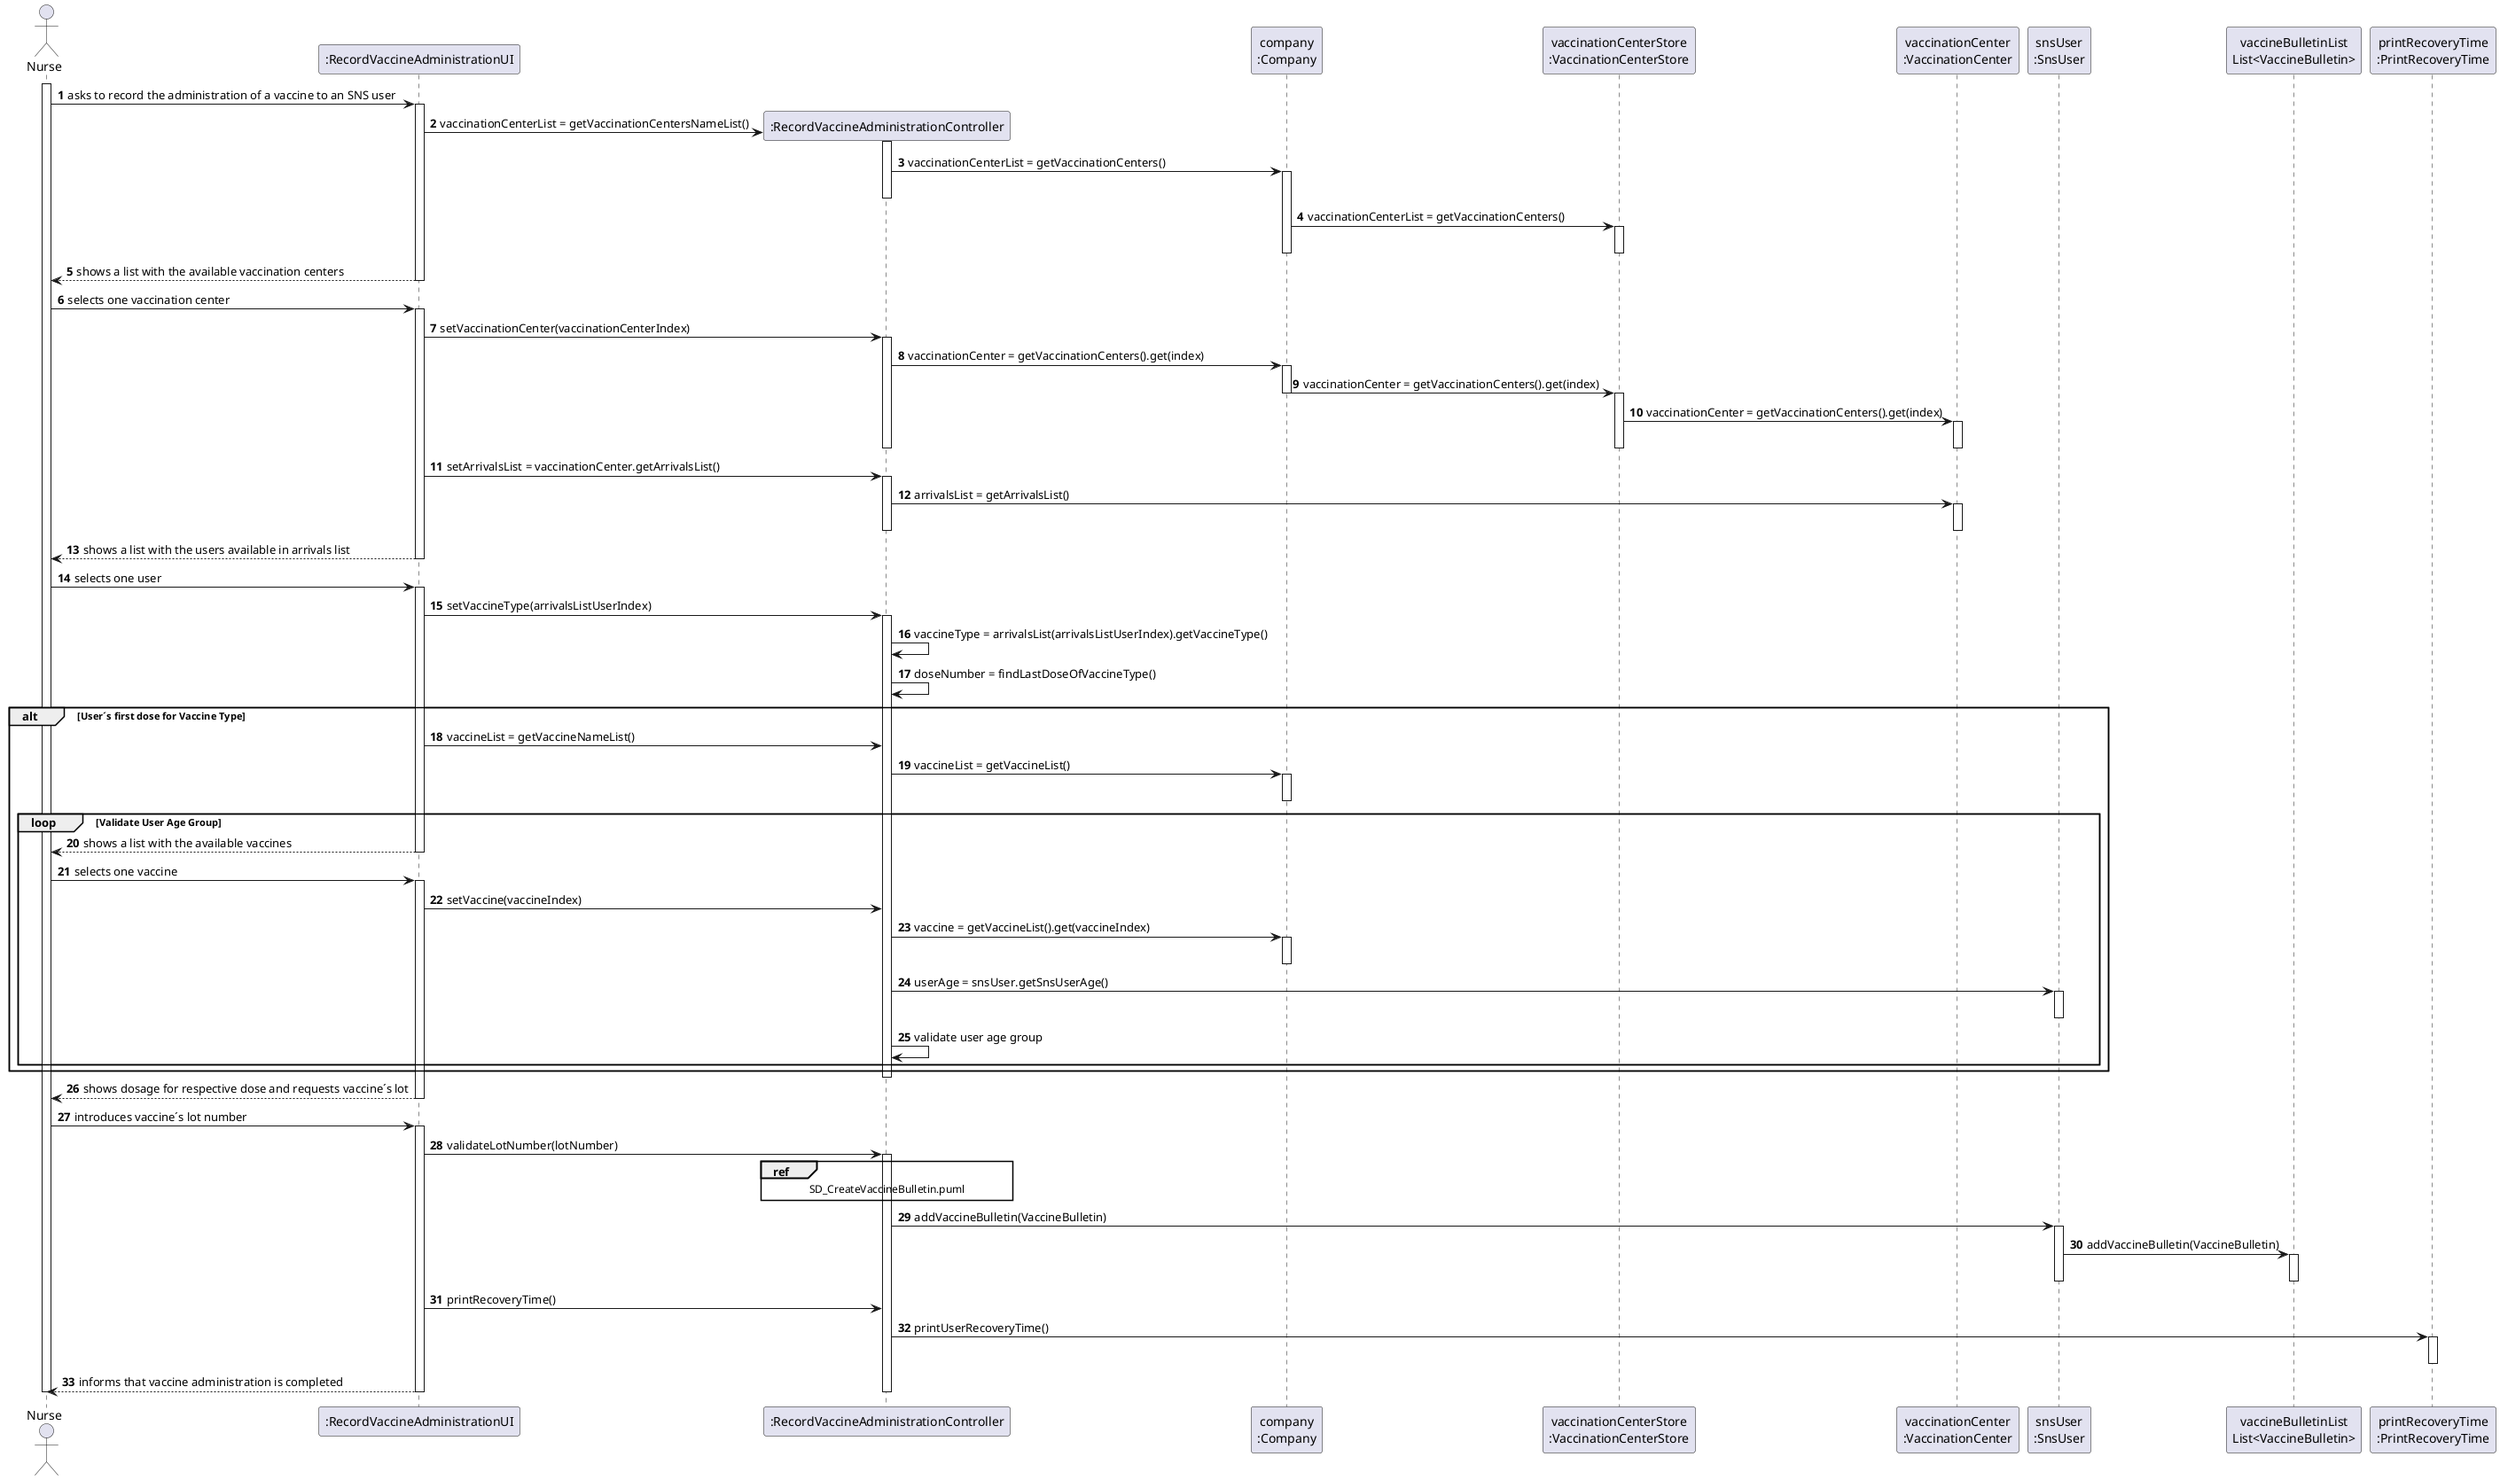 @startuml

autonumber

actor Nurse as N

participant ":RecordVaccineAdministrationUI" as UI
participant ":RecordVaccineAdministrationController" as CTRL
participant "company\n:Company" as C
participant "vaccinationCenterStore\n:VaccinationCenterStore" as VS
participant "vaccinationCenter\n:VaccinationCenter" as VC
participant "snsUser\n:SnsUser" as SU
participant "vaccineBulletinList\nList<VaccineBulletin>" as L
participant "printRecoveryTime\n:PrintRecoveryTime" as PR

activate N
N -> UI : asks to record the administration of a vaccine to an SNS user
activate UI

UI -> CTRL** : vaccinationCenterList = getVaccinationCentersNameList()
activate CTRL
CTRL -> C : vaccinationCenterList = getVaccinationCenters()
activate C
deactivate CTRL
C -> VS : vaccinationCenterList = getVaccinationCenters()
activate VS
deactivate VS
deactivate C
UI --> N : shows a list with the available vaccination centers
deactivate UI

N -> UI : selects one vaccination center
activate UI
UI -> CTRL : setVaccinationCenter(vaccinationCenterIndex)
activate CTRL
CTRL -> C : vaccinationCenter = getVaccinationCenters().get(index)
activate C
C -> VS : vaccinationCenter = getVaccinationCenters().get(index)
deactivate C
activate VS
VS -> VC : vaccinationCenter = getVaccinationCenters().get(index)
activate VC
deactivate VC
deactivate VS
deactivate CTRL

UI -> CTRL : setArrivalsList = vaccinationCenter.getArrivalsList()
activate CTRL
CTRL -> VC : arrivalsList = getArrivalsList()

activate VC
deactivate VC
deactivate CTRL

 UI --> N : shows a list with the users available in arrivals list
deactivate UI
N -> UI : selects one user

activate UI
UI -> CTRL : setVaccineType(arrivalsListUserIndex)
activate CTRL
CTRL -> CTRL : vaccineType = arrivalsList(arrivalsListUserIndex).getVaccineType()
CTRL -> CTRL : doseNumber = findLastDoseOfVaccineType()
alt User´s first dose for Vaccine Type
UI -> CTRL : vaccineList = getVaccineNameList()
CTRL -> C : vaccineList = getVaccineList()
activate C
deactivate C
loop Validate User Age Group
UI --> N : shows a list with the available vaccines
deactivate UI
N -> UI : selects one vaccine
activate UI
UI -> CTRL : setVaccine(vaccineIndex)
CTRL -> C : vaccine = getVaccineList().get(vaccineIndex)
activate C
deactivate C
CTRL -> SU : userAge = snsUser.getSnsUserAge()
activate SU
deactivate SU
CTRL -> CTRL : validate user age group
end
end
deactivate CTRL
UI --> N : shows dosage for respective dose and requests vaccine´s lot
deactivate UI
N -> UI : introduces vaccine´s lot number
activate UI

UI -> CTRL : validateLotNumber(lotNumber)
activate CTRL

ref over CTRL : SD_CreateVaccineBulletin.puml


CTRL -> SU : addVaccineBulletin(VaccineBulletin)
activate SU

SU -> L : addVaccineBulletin(VaccineBulletin)
activate L
deactivate L
deactivate SU
UI -> CTRL : printRecoveryTime()

CTRL -> PR : printUserRecoveryTime()
activate PR
deactivate PR

UI --> N : informs that vaccine administration is completed


deactivate CTRL
deactivate UI
deactivate N
@enduml